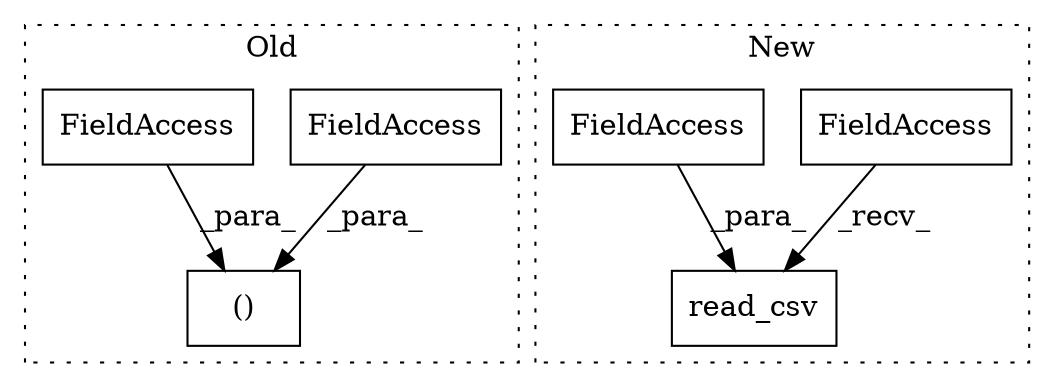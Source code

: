 digraph G {
subgraph cluster0 {
1 [label="()" a="106" s="11829" l="32" shape="box"];
4 [label="FieldAccess" a="22" s="11830" l="1" shape="box"];
6 [label="FieldAccess" a="22" s="11844" l="1" shape="box"];
label = "Old";
style="dotted";
}
subgraph cluster1 {
2 [label="read_csv" a="32" s="12165,12194" l="9,1" shape="box"];
3 [label="FieldAccess" a="22" s="12158" l="6" shape="box"];
5 [label="FieldAccess" a="22" s="12174" l="20" shape="box"];
label = "New";
style="dotted";
}
3 -> 2 [label="_recv_"];
4 -> 1 [label="_para_"];
5 -> 2 [label="_para_"];
6 -> 1 [label="_para_"];
}